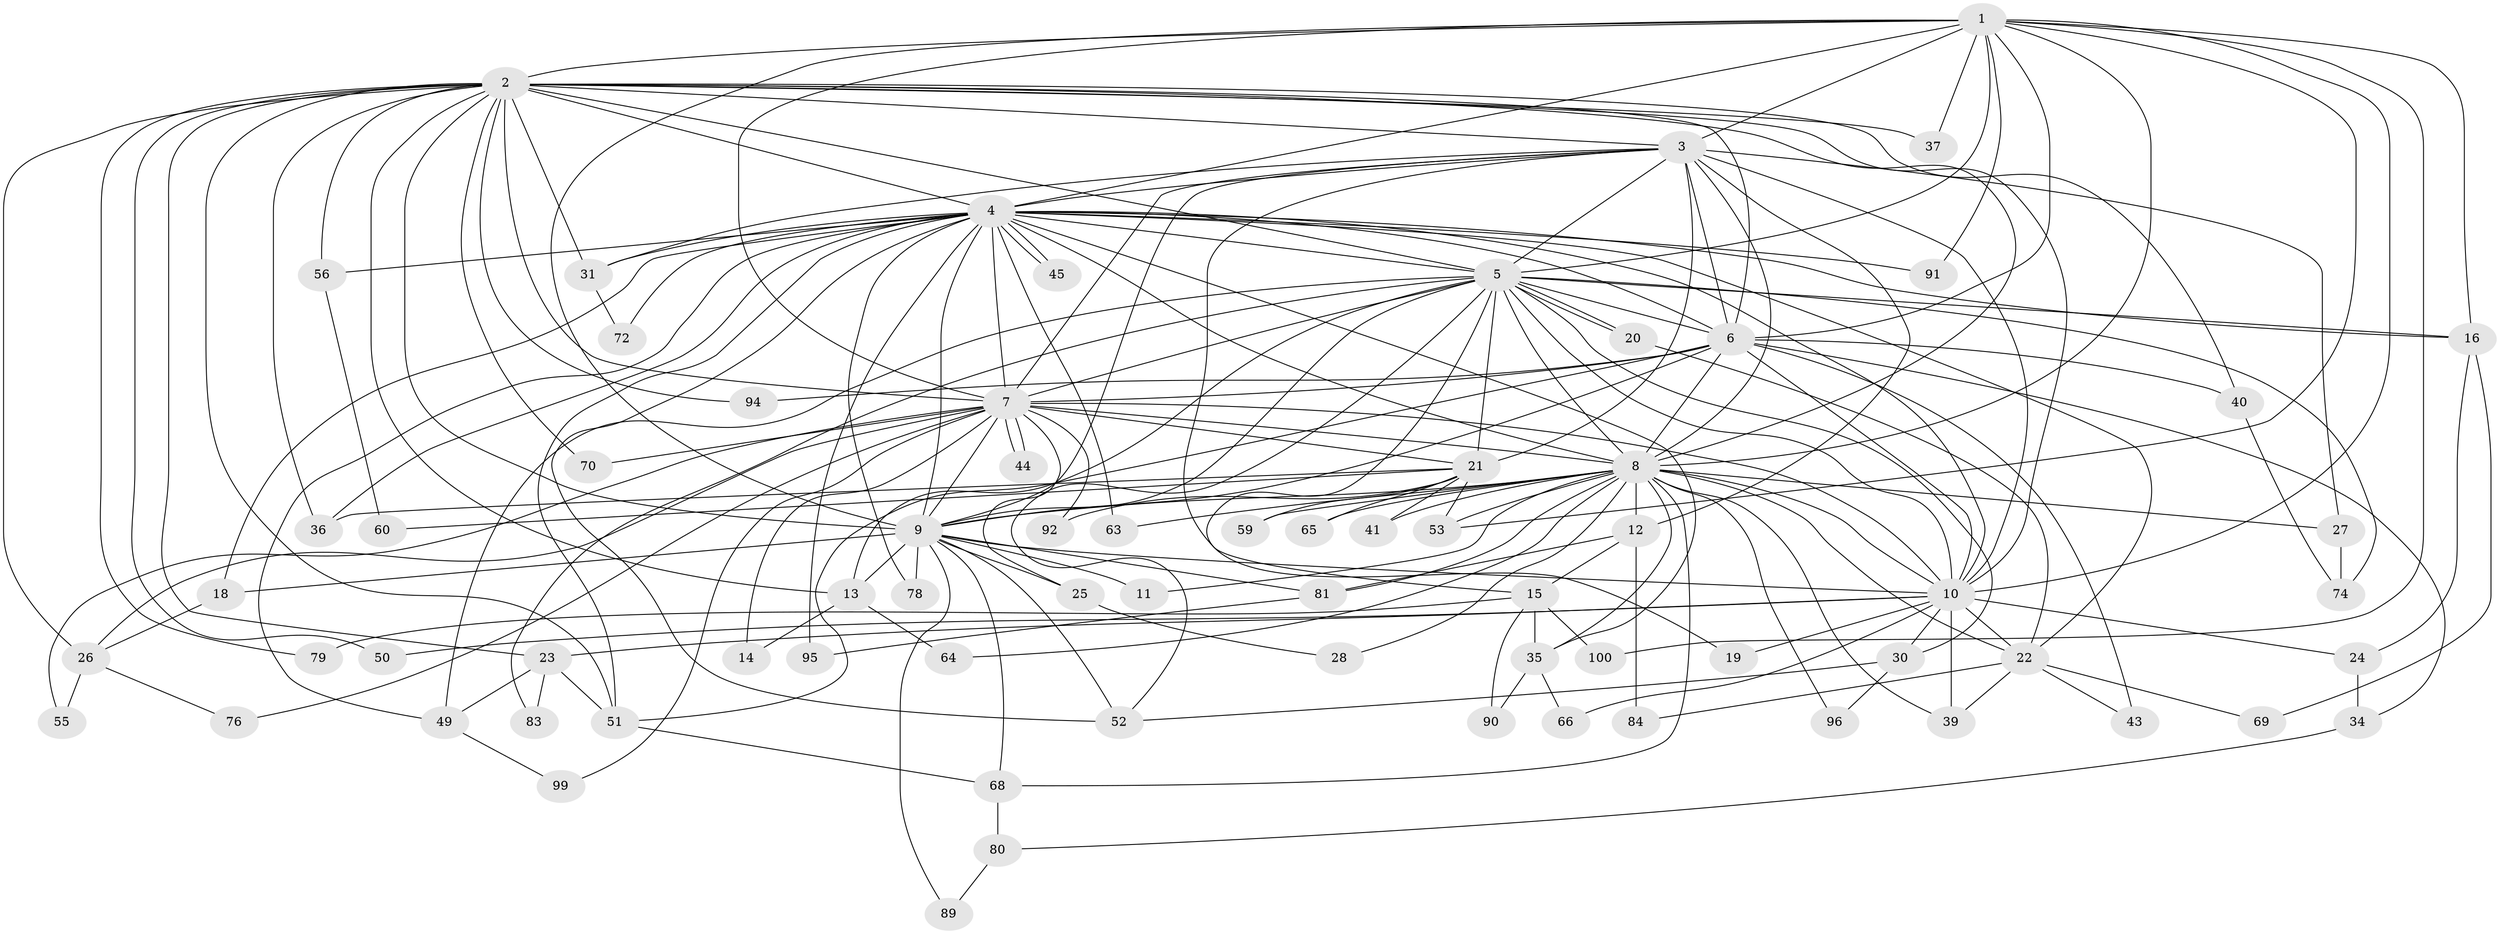 // Generated by graph-tools (version 1.1) at 2025/23/03/03/25 07:23:42]
// undirected, 73 vertices, 190 edges
graph export_dot {
graph [start="1"]
  node [color=gray90,style=filled];
  1 [super="+61"];
  2 [super="+46"];
  3 [super="+47"];
  4 [super="+33"];
  5 [super="+32"];
  6 [super="+75"];
  7 [super="+17"];
  8 [super="+38"];
  9 [super="+73"];
  10;
  11;
  12 [super="+42"];
  13 [super="+29"];
  14;
  15 [super="+54"];
  16;
  18;
  19;
  20 [super="+77"];
  21 [super="+57"];
  22 [super="+71"];
  23;
  24;
  25;
  26 [super="+88"];
  27;
  28;
  30 [super="+85"];
  31;
  34;
  35 [super="+58"];
  36 [super="+48"];
  37;
  39 [super="+93"];
  40 [super="+98"];
  41;
  43;
  44;
  45;
  49 [super="+67"];
  50;
  51 [super="+87"];
  52 [super="+62"];
  53 [super="+86"];
  55;
  56;
  59;
  60;
  63;
  64;
  65;
  66;
  68 [super="+97"];
  69;
  70;
  72;
  74;
  76;
  78;
  79;
  80;
  81 [super="+82"];
  83;
  84;
  89;
  90;
  91;
  92;
  94;
  95;
  96;
  99;
  100;
  1 -- 2;
  1 -- 3;
  1 -- 4;
  1 -- 5 [weight=2];
  1 -- 6;
  1 -- 7;
  1 -- 8;
  1 -- 9;
  1 -- 10;
  1 -- 16;
  1 -- 37;
  1 -- 53;
  1 -- 91;
  1 -- 100;
  2 -- 3;
  2 -- 4;
  2 -- 5;
  2 -- 6;
  2 -- 7;
  2 -- 8 [weight=2];
  2 -- 9;
  2 -- 10;
  2 -- 23;
  2 -- 36;
  2 -- 37;
  2 -- 40;
  2 -- 50;
  2 -- 56;
  2 -- 70;
  2 -- 79;
  2 -- 94;
  2 -- 31;
  2 -- 13;
  2 -- 26;
  2 -- 51;
  3 -- 4;
  3 -- 5;
  3 -- 6;
  3 -- 7;
  3 -- 8;
  3 -- 9;
  3 -- 10;
  3 -- 12;
  3 -- 19;
  3 -- 27 [weight=2];
  3 -- 31;
  3 -- 21;
  4 -- 5;
  4 -- 6;
  4 -- 7;
  4 -- 8;
  4 -- 9;
  4 -- 10;
  4 -- 18;
  4 -- 22;
  4 -- 31;
  4 -- 35;
  4 -- 45;
  4 -- 45;
  4 -- 49;
  4 -- 51;
  4 -- 63;
  4 -- 78;
  4 -- 91;
  4 -- 16;
  4 -- 52;
  4 -- 56;
  4 -- 72;
  4 -- 95;
  4 -- 36;
  5 -- 6;
  5 -- 7;
  5 -- 8;
  5 -- 9 [weight=2];
  5 -- 10;
  5 -- 13;
  5 -- 15;
  5 -- 16;
  5 -- 20;
  5 -- 20;
  5 -- 21;
  5 -- 30;
  5 -- 74;
  5 -- 83;
  5 -- 49;
  5 -- 52;
  6 -- 7;
  6 -- 8;
  6 -- 9 [weight=2];
  6 -- 10;
  6 -- 34;
  6 -- 40;
  6 -- 43;
  6 -- 94;
  6 -- 51;
  7 -- 8;
  7 -- 9;
  7 -- 10;
  7 -- 14;
  7 -- 21;
  7 -- 25;
  7 -- 26;
  7 -- 44;
  7 -- 44;
  7 -- 55;
  7 -- 70;
  7 -- 76;
  7 -- 92;
  7 -- 99;
  8 -- 9;
  8 -- 10;
  8 -- 11;
  8 -- 12 [weight=2];
  8 -- 27;
  8 -- 28;
  8 -- 39;
  8 -- 41;
  8 -- 53;
  8 -- 59;
  8 -- 65;
  8 -- 22;
  8 -- 64;
  8 -- 96;
  8 -- 68;
  8 -- 63;
  8 -- 35;
  8 -- 81;
  9 -- 10;
  9 -- 11;
  9 -- 13;
  9 -- 18;
  9 -- 25;
  9 -- 52;
  9 -- 68;
  9 -- 78;
  9 -- 81;
  9 -- 89;
  10 -- 19;
  10 -- 22;
  10 -- 23;
  10 -- 24;
  10 -- 30;
  10 -- 39;
  10 -- 50;
  10 -- 66;
  12 -- 15;
  12 -- 81;
  12 -- 84;
  13 -- 14;
  13 -- 64;
  15 -- 35 [weight=2];
  15 -- 79;
  15 -- 90;
  15 -- 100;
  16 -- 24;
  16 -- 69;
  18 -- 26;
  20 -- 22;
  21 -- 36;
  21 -- 41;
  21 -- 60;
  21 -- 65;
  21 -- 92;
  21 -- 53;
  21 -- 59;
  22 -- 43;
  22 -- 69;
  22 -- 84;
  22 -- 39;
  23 -- 49;
  23 -- 51;
  23 -- 83;
  24 -- 34;
  25 -- 28;
  26 -- 55;
  26 -- 76;
  27 -- 74;
  30 -- 96;
  30 -- 52;
  31 -- 72;
  34 -- 80;
  35 -- 66;
  35 -- 90;
  40 -- 74;
  49 -- 99;
  51 -- 68;
  56 -- 60;
  68 -- 80;
  80 -- 89;
  81 -- 95;
}
